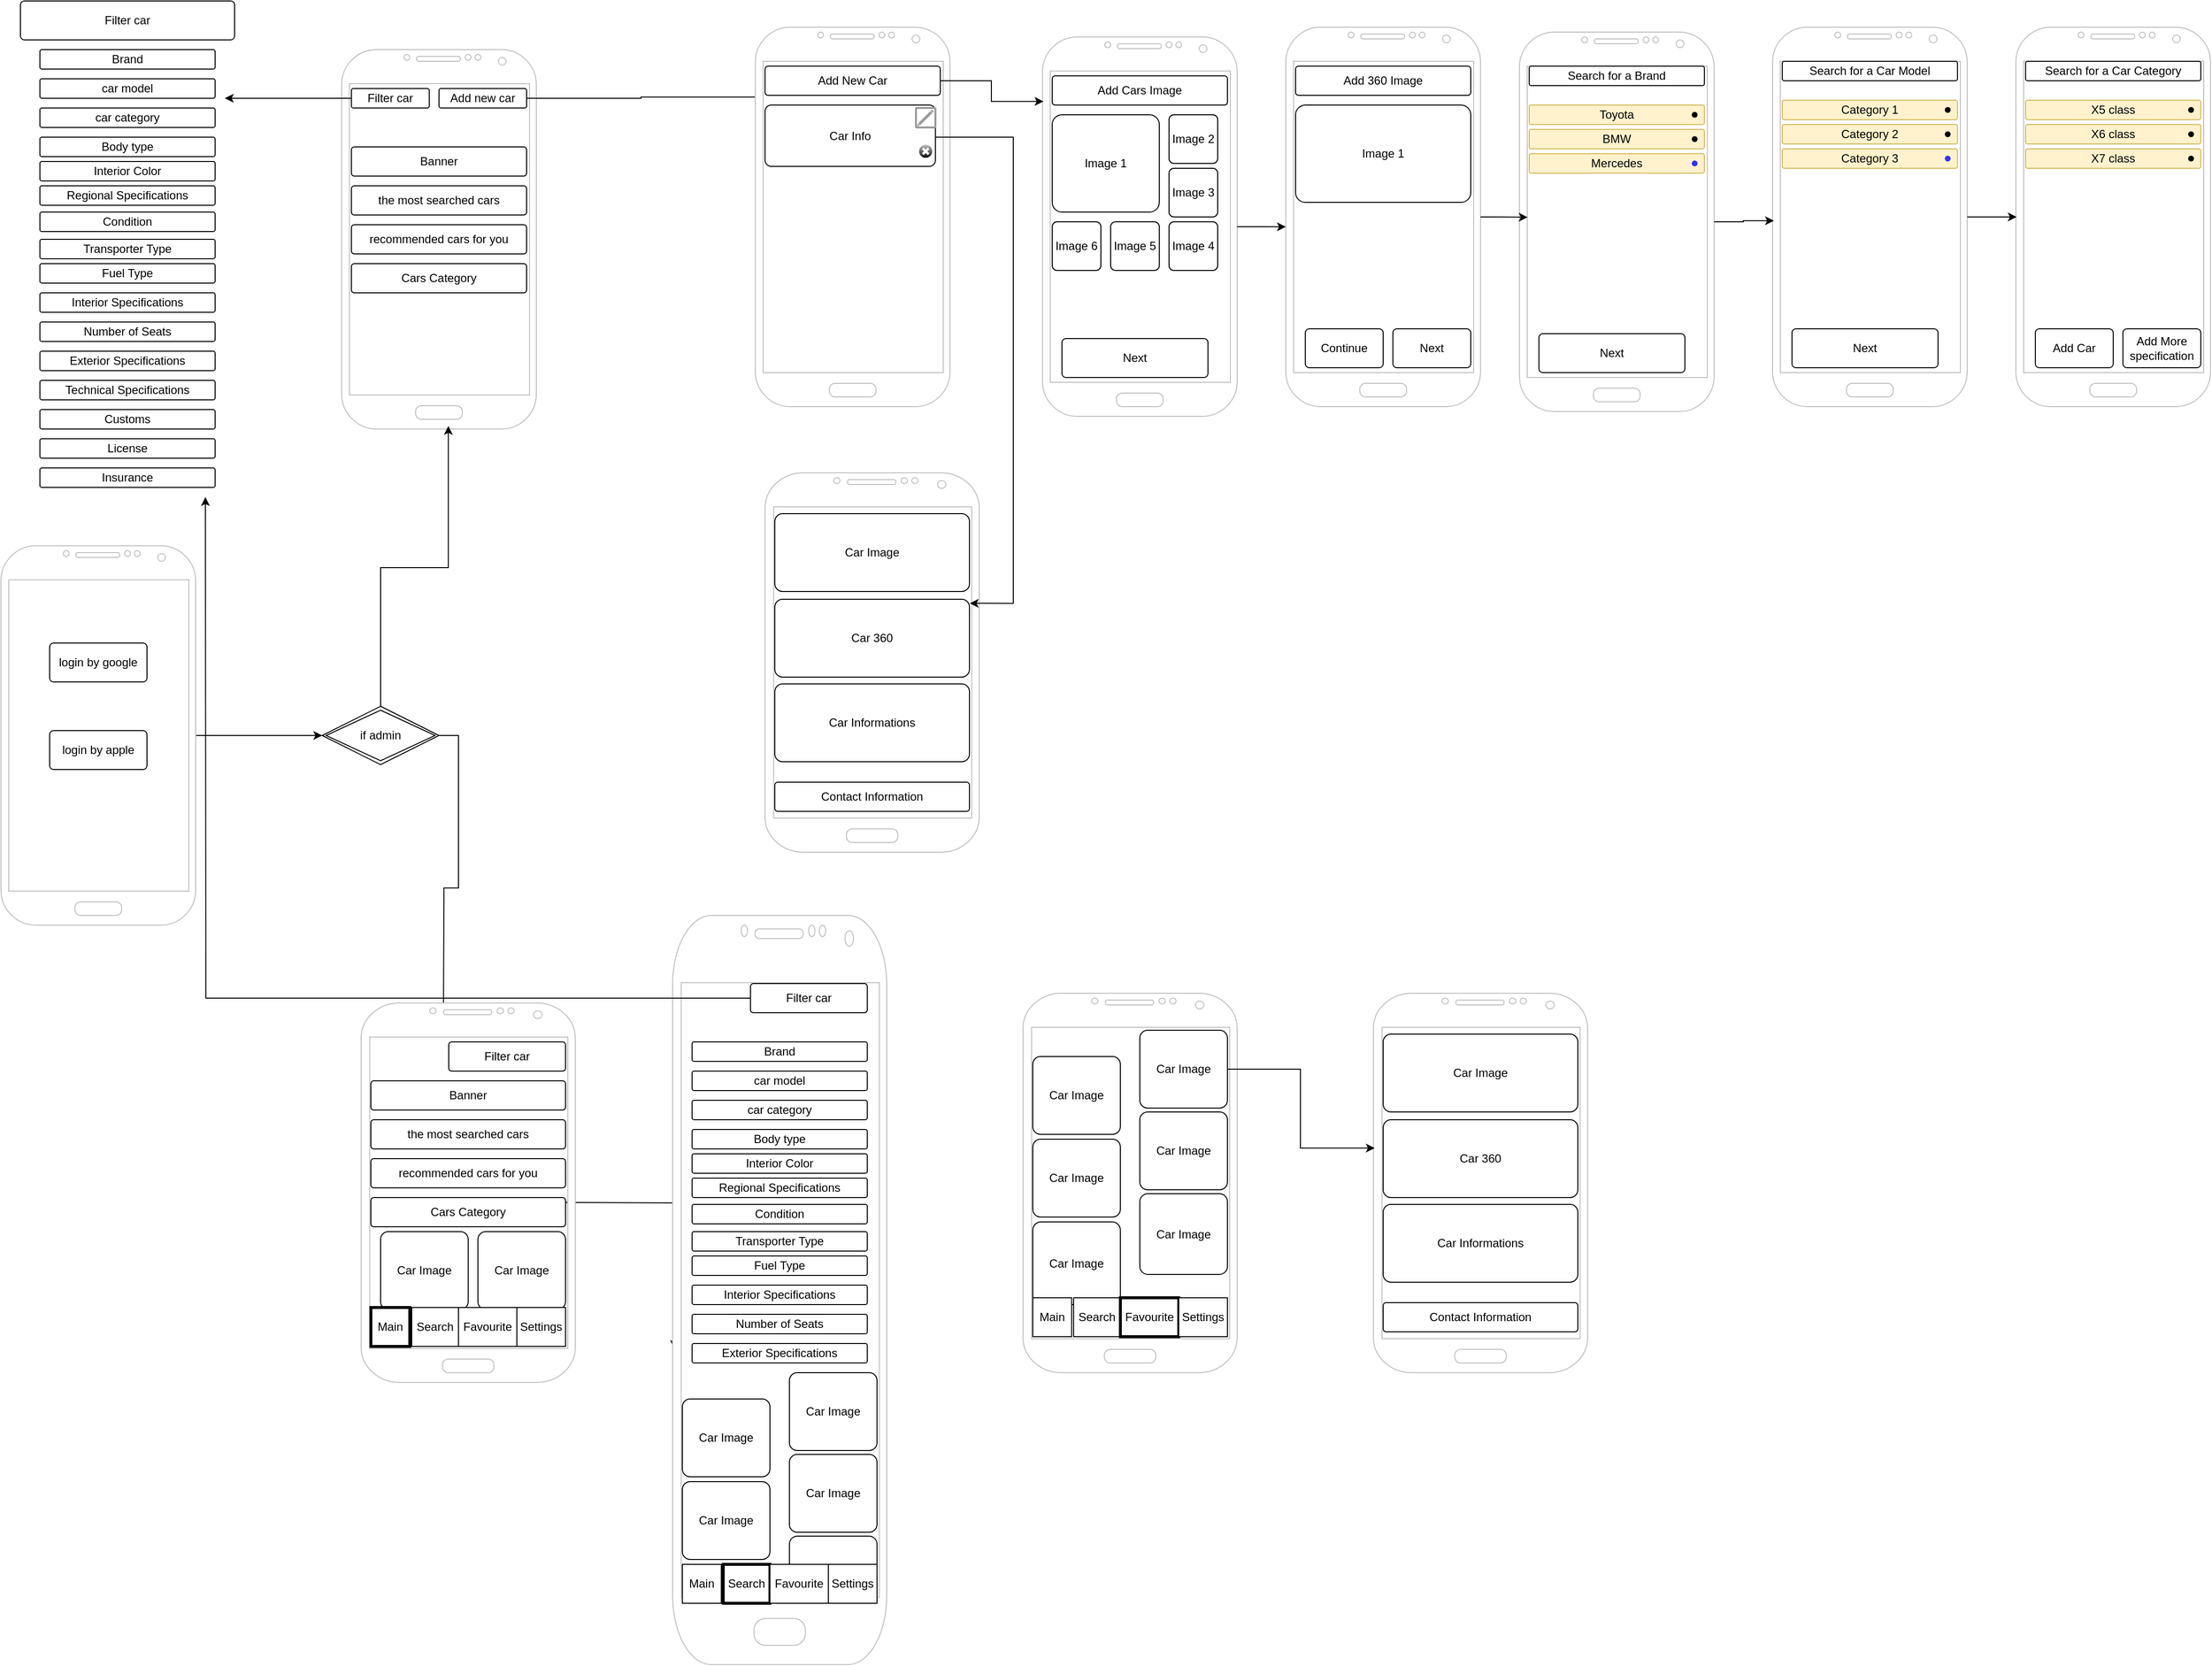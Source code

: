<mxfile version="26.0.10">
  <diagram name="Page-1" id="EPk0n2BYyluvB1Ao36vr">
    <mxGraphModel dx="1593" dy="1972" grid="1" gridSize="10" guides="1" tooltips="1" connect="1" arrows="1" fold="1" page="1" pageScale="1" pageWidth="850" pageHeight="1100" math="0" shadow="0">
      <root>
        <mxCell id="0" />
        <mxCell id="1" parent="0" />
        <mxCell id="Dy9efZ61UUuieJ9qr2ny-10" style="edgeStyle=orthogonalEdgeStyle;rounded=0;orthogonalLoop=1;jettySize=auto;html=1;" edge="1" parent="1" source="Dy9efZ61UUuieJ9qr2ny-1" target="Dy9efZ61UUuieJ9qr2ny-11">
          <mxGeometry relative="1" as="geometry">
            <mxPoint x="520" y="285.0" as="targetPoint" />
          </mxGeometry>
        </mxCell>
        <mxCell id="Dy9efZ61UUuieJ9qr2ny-1" value="" style="verticalLabelPosition=bottom;verticalAlign=top;html=1;shadow=0;dashed=0;strokeWidth=1;shape=mxgraph.android.phone2;strokeColor=#c0c0c0;" vertex="1" parent="1">
          <mxGeometry x="130" y="90" width="200" height="390" as="geometry" />
        </mxCell>
        <mxCell id="Dy9efZ61UUuieJ9qr2ny-2" value="login by google" style="rounded=1;arcSize=10;whiteSpace=wrap;html=1;align=center;" vertex="1" parent="1">
          <mxGeometry x="180" y="190" width="100" height="40" as="geometry" />
        </mxCell>
        <mxCell id="Dy9efZ61UUuieJ9qr2ny-3" value="login by apple" style="rounded=1;arcSize=10;whiteSpace=wrap;html=1;align=center;" vertex="1" parent="1">
          <mxGeometry x="180" y="280" width="100" height="40" as="geometry" />
        </mxCell>
        <mxCell id="Dy9efZ61UUuieJ9qr2ny-4" value="" style="verticalLabelPosition=bottom;verticalAlign=top;html=1;shadow=0;dashed=0;strokeWidth=1;shape=mxgraph.android.phone2;strokeColor=#c0c0c0;" vertex="1" parent="1">
          <mxGeometry x="480" y="-420" width="200" height="390" as="geometry" />
        </mxCell>
        <mxCell id="Dy9efZ61UUuieJ9qr2ny-47" style="edgeStyle=orthogonalEdgeStyle;rounded=0;orthogonalLoop=1;jettySize=auto;html=1;entryX=0.042;entryY=0.184;entryDx=0;entryDy=0;entryPerimeter=0;" edge="1" parent="1" source="Dy9efZ61UUuieJ9qr2ny-5" target="Dy9efZ61UUuieJ9qr2ny-224">
          <mxGeometry relative="1" as="geometry">
            <mxPoint x="790" y="-370.0" as="targetPoint" />
          </mxGeometry>
        </mxCell>
        <mxCell id="Dy9efZ61UUuieJ9qr2ny-5" value="Add new car" style="rounded=1;arcSize=10;whiteSpace=wrap;html=1;align=center;" vertex="1" parent="1">
          <mxGeometry x="580" y="-380" width="90" height="20" as="geometry" />
        </mxCell>
        <mxCell id="Dy9efZ61UUuieJ9qr2ny-6" value="Banner" style="rounded=1;arcSize=10;whiteSpace=wrap;html=1;align=center;" vertex="1" parent="1">
          <mxGeometry x="490" y="-320" width="180" height="30" as="geometry" />
        </mxCell>
        <mxCell id="Dy9efZ61UUuieJ9qr2ny-11" value="if admin" style="shape=rhombus;double=1;perimeter=rhombusPerimeter;whiteSpace=wrap;html=1;align=center;" vertex="1" parent="1">
          <mxGeometry x="460" y="255.0" width="120" height="60" as="geometry" />
        </mxCell>
        <mxCell id="Dy9efZ61UUuieJ9qr2ny-12" style="edgeStyle=orthogonalEdgeStyle;rounded=0;orthogonalLoop=1;jettySize=auto;html=1;entryX=0.573;entryY=-0.004;entryDx=0;entryDy=0;entryPerimeter=0;" edge="1" parent="1" source="Dy9efZ61UUuieJ9qr2ny-11">
          <mxGeometry relative="1" as="geometry">
            <mxPoint x="584.6" y="568.44" as="targetPoint" />
          </mxGeometry>
        </mxCell>
        <mxCell id="Dy9efZ61UUuieJ9qr2ny-13" style="edgeStyle=orthogonalEdgeStyle;rounded=0;orthogonalLoop=1;jettySize=auto;html=1;entryX=0.548;entryY=0.992;entryDx=0;entryDy=0;entryPerimeter=0;" edge="1" parent="1" source="Dy9efZ61UUuieJ9qr2ny-11" target="Dy9efZ61UUuieJ9qr2ny-4">
          <mxGeometry relative="1" as="geometry" />
        </mxCell>
        <mxCell id="Dy9efZ61UUuieJ9qr2ny-14" value="the most searched cars" style="rounded=1;arcSize=10;whiteSpace=wrap;html=1;align=center;" vertex="1" parent="1">
          <mxGeometry x="490" y="-280" width="180" height="30" as="geometry" />
        </mxCell>
        <mxCell id="Dy9efZ61UUuieJ9qr2ny-15" value="recommended cars for you" style="rounded=1;arcSize=10;whiteSpace=wrap;html=1;align=center;" vertex="1" parent="1">
          <mxGeometry x="490" y="-240" width="180" height="30" as="geometry" />
        </mxCell>
        <mxCell id="Dy9efZ61UUuieJ9qr2ny-46" style="edgeStyle=orthogonalEdgeStyle;rounded=0;orthogonalLoop=1;jettySize=auto;html=1;" edge="1" parent="1" source="Dy9efZ61UUuieJ9qr2ny-21">
          <mxGeometry relative="1" as="geometry">
            <mxPoint x="360" y="-370.0" as="targetPoint" />
          </mxGeometry>
        </mxCell>
        <mxCell id="Dy9efZ61UUuieJ9qr2ny-21" value="Filter car" style="rounded=1;arcSize=10;whiteSpace=wrap;html=1;align=center;" vertex="1" parent="1">
          <mxGeometry x="490" y="-380" width="80" height="20" as="geometry" />
        </mxCell>
        <mxCell id="Dy9efZ61UUuieJ9qr2ny-27" value="Filter car" style="rounded=1;arcSize=10;whiteSpace=wrap;html=1;align=center;" vertex="1" parent="1">
          <mxGeometry x="150" y="-470" width="220" height="40" as="geometry" />
        </mxCell>
        <mxCell id="Dy9efZ61UUuieJ9qr2ny-28" value="Cars Category" style="rounded=1;arcSize=10;whiteSpace=wrap;html=1;align=center;" vertex="1" parent="1">
          <mxGeometry x="490" y="-200" width="180" height="30" as="geometry" />
        </mxCell>
        <mxCell id="Dy9efZ61UUuieJ9qr2ny-30" value="Brand" style="rounded=1;arcSize=10;whiteSpace=wrap;html=1;align=center;" vertex="1" parent="1">
          <mxGeometry x="170" y="-420" width="180" height="20" as="geometry" />
        </mxCell>
        <mxCell id="Dy9efZ61UUuieJ9qr2ny-31" value="car model" style="rounded=1;arcSize=10;whiteSpace=wrap;html=1;align=center;" vertex="1" parent="1">
          <mxGeometry x="170" y="-390" width="180" height="20" as="geometry" />
        </mxCell>
        <mxCell id="Dy9efZ61UUuieJ9qr2ny-32" value="car category" style="rounded=1;arcSize=10;whiteSpace=wrap;html=1;align=center;" vertex="1" parent="1">
          <mxGeometry x="170" y="-360" width="180" height="20" as="geometry" />
        </mxCell>
        <mxCell id="Dy9efZ61UUuieJ9qr2ny-33" value="Body type" style="rounded=1;arcSize=10;whiteSpace=wrap;html=1;align=center;" vertex="1" parent="1">
          <mxGeometry x="170" y="-330" width="180" height="20" as="geometry" />
        </mxCell>
        <mxCell id="Dy9efZ61UUuieJ9qr2ny-34" value="Interior Color" style="rounded=1;arcSize=10;whiteSpace=wrap;html=1;align=center;" vertex="1" parent="1">
          <mxGeometry x="170" y="-305" width="180" height="20" as="geometry" />
        </mxCell>
        <mxCell id="Dy9efZ61UUuieJ9qr2ny-35" value="Regional Specifications" style="rounded=1;arcSize=10;whiteSpace=wrap;html=1;align=center;" vertex="1" parent="1">
          <mxGeometry x="170" y="-280" width="180" height="20" as="geometry" />
        </mxCell>
        <mxCell id="Dy9efZ61UUuieJ9qr2ny-36" value="Condition" style="rounded=1;arcSize=10;whiteSpace=wrap;html=1;align=center;" vertex="1" parent="1">
          <mxGeometry x="170" y="-253" width="180" height="20" as="geometry" />
        </mxCell>
        <mxCell id="Dy9efZ61UUuieJ9qr2ny-37" value="Transporter Type" style="rounded=1;arcSize=10;whiteSpace=wrap;html=1;align=center;" vertex="1" parent="1">
          <mxGeometry x="170" y="-225" width="180" height="20" as="geometry" />
        </mxCell>
        <mxCell id="Dy9efZ61UUuieJ9qr2ny-38" value="Fuel Type" style="rounded=1;arcSize=10;whiteSpace=wrap;html=1;align=center;" vertex="1" parent="1">
          <mxGeometry x="170" y="-200" width="180" height="20" as="geometry" />
        </mxCell>
        <mxCell id="Dy9efZ61UUuieJ9qr2ny-39" value="Interior Specifications" style="rounded=1;arcSize=10;whiteSpace=wrap;html=1;align=center;" vertex="1" parent="1">
          <mxGeometry x="170" y="-170" width="180" height="20" as="geometry" />
        </mxCell>
        <mxCell id="Dy9efZ61UUuieJ9qr2ny-40" value="Number of Seats" style="rounded=1;arcSize=10;whiteSpace=wrap;html=1;align=center;" vertex="1" parent="1">
          <mxGeometry x="170" y="-140" width="180" height="20" as="geometry" />
        </mxCell>
        <mxCell id="Dy9efZ61UUuieJ9qr2ny-41" value="Exterior Specifications" style="rounded=1;arcSize=10;whiteSpace=wrap;html=1;align=center;" vertex="1" parent="1">
          <mxGeometry x="170" y="-110" width="180" height="20" as="geometry" />
        </mxCell>
        <mxCell id="Dy9efZ61UUuieJ9qr2ny-42" value="Technical Specifications" style="rounded=1;arcSize=10;whiteSpace=wrap;html=1;align=center;" vertex="1" parent="1">
          <mxGeometry x="170" y="-80" width="180" height="20" as="geometry" />
        </mxCell>
        <mxCell id="Dy9efZ61UUuieJ9qr2ny-43" value="Customs" style="rounded=1;arcSize=10;whiteSpace=wrap;html=1;align=center;" vertex="1" parent="1">
          <mxGeometry x="170" y="-50" width="180" height="20" as="geometry" />
        </mxCell>
        <mxCell id="Dy9efZ61UUuieJ9qr2ny-44" value="License" style="rounded=1;arcSize=10;whiteSpace=wrap;html=1;align=center;" vertex="1" parent="1">
          <mxGeometry x="170" y="-20" width="180" height="20" as="geometry" />
        </mxCell>
        <mxCell id="Dy9efZ61UUuieJ9qr2ny-45" value="Insurance" style="rounded=1;arcSize=10;whiteSpace=wrap;html=1;align=center;" vertex="1" parent="1">
          <mxGeometry x="170" y="10" width="180" height="20" as="geometry" />
        </mxCell>
        <mxCell id="Dy9efZ61UUuieJ9qr2ny-48" value="" style="verticalLabelPosition=bottom;verticalAlign=top;html=1;shadow=0;dashed=0;strokeWidth=1;shape=mxgraph.android.phone2;strokeColor=#c0c0c0;" vertex="1" parent="1">
          <mxGeometry x="1200" y="-433" width="200" height="390" as="geometry" />
        </mxCell>
        <mxCell id="Dy9efZ61UUuieJ9qr2ny-50" value="Add Cars Image" style="rounded=1;arcSize=10;whiteSpace=wrap;html=1;align=center;" vertex="1" parent="1">
          <mxGeometry x="1210" y="-393" width="180" height="30" as="geometry" />
        </mxCell>
        <mxCell id="Dy9efZ61UUuieJ9qr2ny-51" value="Image 1" style="rounded=1;arcSize=10;whiteSpace=wrap;html=1;align=center;" vertex="1" parent="1">
          <mxGeometry x="1210" y="-353" width="110" height="100" as="geometry" />
        </mxCell>
        <mxCell id="Dy9efZ61UUuieJ9qr2ny-55" value="Image 2" style="rounded=1;arcSize=10;whiteSpace=wrap;html=1;align=center;" vertex="1" parent="1">
          <mxGeometry x="1330" y="-353" width="50" height="50" as="geometry" />
        </mxCell>
        <mxCell id="Dy9efZ61UUuieJ9qr2ny-56" value="Image 3" style="rounded=1;arcSize=10;whiteSpace=wrap;html=1;align=center;" vertex="1" parent="1">
          <mxGeometry x="1330" y="-298" width="50" height="50" as="geometry" />
        </mxCell>
        <mxCell id="Dy9efZ61UUuieJ9qr2ny-57" value="Image 4" style="rounded=1;arcSize=10;whiteSpace=wrap;html=1;align=center;" vertex="1" parent="1">
          <mxGeometry x="1330" y="-243" width="50" height="50" as="geometry" />
        </mxCell>
        <mxCell id="Dy9efZ61UUuieJ9qr2ny-58" value="Image 5" style="rounded=1;arcSize=10;whiteSpace=wrap;html=1;align=center;" vertex="1" parent="1">
          <mxGeometry x="1270" y="-243" width="50" height="50" as="geometry" />
        </mxCell>
        <mxCell id="Dy9efZ61UUuieJ9qr2ny-59" value="Image 6" style="rounded=1;arcSize=10;whiteSpace=wrap;html=1;align=center;" vertex="1" parent="1">
          <mxGeometry x="1210" y="-243" width="50" height="50" as="geometry" />
        </mxCell>
        <mxCell id="Dy9efZ61UUuieJ9qr2ny-61" value="Next" style="rounded=1;arcSize=10;whiteSpace=wrap;html=1;align=center;" vertex="1" parent="1">
          <mxGeometry x="1220" y="-123" width="150" height="40" as="geometry" />
        </mxCell>
        <mxCell id="Dy9efZ61UUuieJ9qr2ny-62" value="" style="verticalLabelPosition=bottom;verticalAlign=top;html=1;shadow=0;dashed=0;strokeWidth=1;shape=mxgraph.android.phone2;strokeColor=#c0c0c0;" vertex="1" parent="1">
          <mxGeometry x="1690" y="-438" width="200" height="390" as="geometry" />
        </mxCell>
        <mxCell id="Dy9efZ61UUuieJ9qr2ny-72" value="Next" style="rounded=1;arcSize=10;whiteSpace=wrap;html=1;align=center;" vertex="1" parent="1">
          <mxGeometry x="1710" y="-128" width="150" height="40" as="geometry" />
        </mxCell>
        <mxCell id="Dy9efZ61UUuieJ9qr2ny-74" value="Search for a Brand" style="rounded=1;arcSize=10;whiteSpace=wrap;html=1;align=center;" vertex="1" parent="1">
          <mxGeometry x="1700" y="-403" width="180" height="20" as="geometry" />
        </mxCell>
        <mxCell id="Dy9efZ61UUuieJ9qr2ny-75" value="Toyota" style="rounded=1;arcSize=10;whiteSpace=wrap;html=1;align=center;fillColor=#fff2cc;strokeColor=#d6b656;" vertex="1" parent="1">
          <mxGeometry x="1700" y="-363" width="180" height="20" as="geometry" />
        </mxCell>
        <mxCell id="Dy9efZ61UUuieJ9qr2ny-76" value="BMW" style="rounded=1;arcSize=10;whiteSpace=wrap;html=1;align=center;fillColor=#fff2cc;strokeColor=#d6b656;" vertex="1" parent="1">
          <mxGeometry x="1700" y="-338" width="180" height="20" as="geometry" />
        </mxCell>
        <mxCell id="Dy9efZ61UUuieJ9qr2ny-77" value="Mercedes" style="rounded=1;arcSize=10;whiteSpace=wrap;html=1;align=center;fillColor=#fff2cc;strokeColor=#d6b656;" vertex="1" parent="1">
          <mxGeometry x="1700" y="-313" width="180" height="20" as="geometry" />
        </mxCell>
        <mxCell id="Dy9efZ61UUuieJ9qr2ny-79" value="" style="shape=waypoint;sketch=0;fillStyle=solid;size=6;pointerEvents=1;points=[];fillColor=none;resizable=0;rotatable=0;perimeter=centerPerimeter;snapToPoint=1;" vertex="1" parent="1">
          <mxGeometry x="1860" y="-363" width="20" height="20" as="geometry" />
        </mxCell>
        <mxCell id="Dy9efZ61UUuieJ9qr2ny-80" value="" style="shape=waypoint;sketch=0;fillStyle=solid;size=6;pointerEvents=1;points=[];fillColor=none;resizable=0;rotatable=0;perimeter=centerPerimeter;snapToPoint=1;" vertex="1" parent="1">
          <mxGeometry x="1860" y="-338" width="20" height="20" as="geometry" />
        </mxCell>
        <mxCell id="Dy9efZ61UUuieJ9qr2ny-81" value="" style="shape=waypoint;sketch=0;fillStyle=solid;size=6;pointerEvents=1;points=[];fillColor=none;resizable=0;rotatable=0;perimeter=centerPerimeter;snapToPoint=1;strokeColor=#3333FF;" vertex="1" parent="1">
          <mxGeometry x="1860" y="-313" width="20" height="20" as="geometry" />
        </mxCell>
        <mxCell id="Dy9efZ61UUuieJ9qr2ny-82" value="" style="verticalLabelPosition=bottom;verticalAlign=top;html=1;shadow=0;dashed=0;strokeWidth=1;shape=mxgraph.android.phone2;strokeColor=#c0c0c0;" vertex="1" parent="1">
          <mxGeometry x="1950" y="-443" width="200" height="390" as="geometry" />
        </mxCell>
        <mxCell id="Dy9efZ61UUuieJ9qr2ny-83" value="Next" style="rounded=1;arcSize=10;whiteSpace=wrap;html=1;align=center;" vertex="1" parent="1">
          <mxGeometry x="1970" y="-133" width="150" height="40" as="geometry" />
        </mxCell>
        <mxCell id="Dy9efZ61UUuieJ9qr2ny-84" value="Search for a Car Model" style="rounded=1;arcSize=10;whiteSpace=wrap;html=1;align=center;" vertex="1" parent="1">
          <mxGeometry x="1960" y="-408" width="180" height="20" as="geometry" />
        </mxCell>
        <mxCell id="Dy9efZ61UUuieJ9qr2ny-85" value="Category 1" style="rounded=1;arcSize=10;whiteSpace=wrap;html=1;align=center;fillColor=#fff2cc;strokeColor=#d6b656;" vertex="1" parent="1">
          <mxGeometry x="1960" y="-368" width="180" height="20" as="geometry" />
        </mxCell>
        <mxCell id="Dy9efZ61UUuieJ9qr2ny-86" value="Category 2" style="rounded=1;arcSize=10;whiteSpace=wrap;html=1;align=center;fillColor=#fff2cc;strokeColor=#d6b656;" vertex="1" parent="1">
          <mxGeometry x="1960" y="-343" width="180" height="20" as="geometry" />
        </mxCell>
        <mxCell id="Dy9efZ61UUuieJ9qr2ny-87" value="Category 3" style="rounded=1;arcSize=10;whiteSpace=wrap;html=1;align=center;fillColor=#fff2cc;strokeColor=#d6b656;" vertex="1" parent="1">
          <mxGeometry x="1960" y="-318" width="180" height="20" as="geometry" />
        </mxCell>
        <mxCell id="Dy9efZ61UUuieJ9qr2ny-88" value="" style="shape=waypoint;sketch=0;fillStyle=solid;size=6;pointerEvents=1;points=[];fillColor=none;resizable=0;rotatable=0;perimeter=centerPerimeter;snapToPoint=1;" vertex="1" parent="1">
          <mxGeometry x="2120" y="-368" width="20" height="20" as="geometry" />
        </mxCell>
        <mxCell id="Dy9efZ61UUuieJ9qr2ny-89" value="" style="shape=waypoint;sketch=0;fillStyle=solid;size=6;pointerEvents=1;points=[];fillColor=none;resizable=0;rotatable=0;perimeter=centerPerimeter;snapToPoint=1;" vertex="1" parent="1">
          <mxGeometry x="2120" y="-343" width="20" height="20" as="geometry" />
        </mxCell>
        <mxCell id="Dy9efZ61UUuieJ9qr2ny-90" value="" style="shape=waypoint;sketch=0;fillStyle=solid;size=6;pointerEvents=1;points=[];fillColor=#dae8fc;resizable=0;rotatable=0;perimeter=centerPerimeter;snapToPoint=1;strokeColor=#3333FF;" vertex="1" parent="1">
          <mxGeometry x="2120" y="-318" width="20" height="20" as="geometry" />
        </mxCell>
        <mxCell id="Dy9efZ61UUuieJ9qr2ny-91" style="edgeStyle=orthogonalEdgeStyle;rounded=0;orthogonalLoop=1;jettySize=auto;html=1;entryX=0.007;entryY=0.51;entryDx=0;entryDy=0;entryPerimeter=0;" edge="1" parent="1" source="Dy9efZ61UUuieJ9qr2ny-62" target="Dy9efZ61UUuieJ9qr2ny-82">
          <mxGeometry relative="1" as="geometry" />
        </mxCell>
        <mxCell id="Dy9efZ61UUuieJ9qr2ny-101" value="" style="verticalLabelPosition=bottom;verticalAlign=top;html=1;shadow=0;dashed=0;strokeWidth=1;shape=mxgraph.android.phone2;strokeColor=#c0c0c0;" vertex="1" parent="1">
          <mxGeometry x="2200" y="-443" width="200" height="390" as="geometry" />
        </mxCell>
        <mxCell id="Dy9efZ61UUuieJ9qr2ny-102" value="Add Car" style="rounded=1;arcSize=10;whiteSpace=wrap;html=1;align=center;" vertex="1" parent="1">
          <mxGeometry x="2220" y="-133" width="80" height="40" as="geometry" />
        </mxCell>
        <mxCell id="Dy9efZ61UUuieJ9qr2ny-103" value="Search for a Car Category" style="rounded=1;arcSize=10;whiteSpace=wrap;html=1;align=center;" vertex="1" parent="1">
          <mxGeometry x="2210" y="-408" width="180" height="20" as="geometry" />
        </mxCell>
        <mxCell id="Dy9efZ61UUuieJ9qr2ny-104" value="X5 class" style="rounded=1;arcSize=10;whiteSpace=wrap;html=1;align=center;fillColor=#fff2cc;strokeColor=#d6b656;" vertex="1" parent="1">
          <mxGeometry x="2210" y="-368" width="180" height="20" as="geometry" />
        </mxCell>
        <mxCell id="Dy9efZ61UUuieJ9qr2ny-105" value="X6 class" style="rounded=1;arcSize=10;whiteSpace=wrap;html=1;align=center;fillColor=#fff2cc;strokeColor=#d6b656;" vertex="1" parent="1">
          <mxGeometry x="2210" y="-343" width="180" height="20" as="geometry" />
        </mxCell>
        <mxCell id="Dy9efZ61UUuieJ9qr2ny-106" value="X7 class" style="rounded=1;arcSize=10;whiteSpace=wrap;html=1;align=center;fillColor=#fff2cc;strokeColor=#d6b656;" vertex="1" parent="1">
          <mxGeometry x="2210" y="-318" width="180" height="20" as="geometry" />
        </mxCell>
        <mxCell id="Dy9efZ61UUuieJ9qr2ny-107" value="" style="shape=waypoint;sketch=0;fillStyle=solid;size=6;pointerEvents=1;points=[];fillColor=none;resizable=0;rotatable=0;perimeter=centerPerimeter;snapToPoint=1;" vertex="1" parent="1">
          <mxGeometry x="2370" y="-368" width="20" height="20" as="geometry" />
        </mxCell>
        <mxCell id="Dy9efZ61UUuieJ9qr2ny-108" value="" style="shape=waypoint;sketch=0;fillStyle=solid;size=6;pointerEvents=1;points=[];fillColor=none;resizable=0;rotatable=0;perimeter=centerPerimeter;snapToPoint=1;" vertex="1" parent="1">
          <mxGeometry x="2370" y="-343" width="20" height="20" as="geometry" />
        </mxCell>
        <mxCell id="Dy9efZ61UUuieJ9qr2ny-109" value="" style="shape=waypoint;sketch=0;fillStyle=solid;size=6;pointerEvents=1;points=[];fillColor=none;resizable=0;rotatable=0;perimeter=centerPerimeter;snapToPoint=1;" vertex="1" parent="1">
          <mxGeometry x="2370" y="-318" width="20" height="20" as="geometry" />
        </mxCell>
        <mxCell id="Dy9efZ61UUuieJ9qr2ny-110" style="edgeStyle=orthogonalEdgeStyle;rounded=0;orthogonalLoop=1;jettySize=auto;html=1;entryX=0.004;entryY=0.5;entryDx=0;entryDy=0;entryPerimeter=0;" edge="1" parent="1" source="Dy9efZ61UUuieJ9qr2ny-82" target="Dy9efZ61UUuieJ9qr2ny-101">
          <mxGeometry relative="1" as="geometry" />
        </mxCell>
        <mxCell id="Dy9efZ61UUuieJ9qr2ny-111" value="Add More specification" style="rounded=1;arcSize=10;whiteSpace=wrap;html=1;align=center;" vertex="1" parent="1">
          <mxGeometry x="2310" y="-133" width="80" height="40" as="geometry" />
        </mxCell>
        <mxCell id="Dy9efZ61UUuieJ9qr2ny-113" value="" style="verticalLabelPosition=bottom;verticalAlign=top;html=1;shadow=0;dashed=0;strokeWidth=1;shape=mxgraph.android.phone2;strokeColor=#c0c0c0;" vertex="1" parent="1">
          <mxGeometry x="1450" y="-443" width="200" height="390" as="geometry" />
        </mxCell>
        <mxCell id="Dy9efZ61UUuieJ9qr2ny-114" value="Add 360 Image" style="rounded=1;arcSize=10;whiteSpace=wrap;html=1;align=center;" vertex="1" parent="1">
          <mxGeometry x="1460" y="-403" width="180" height="30" as="geometry" />
        </mxCell>
        <mxCell id="Dy9efZ61UUuieJ9qr2ny-115" value="Image 1" style="rounded=1;arcSize=10;whiteSpace=wrap;html=1;align=center;" vertex="1" parent="1">
          <mxGeometry x="1460" y="-363" width="180" height="100" as="geometry" />
        </mxCell>
        <mxCell id="Dy9efZ61UUuieJ9qr2ny-121" value="Continue" style="rounded=1;arcSize=10;whiteSpace=wrap;html=1;align=center;" vertex="1" parent="1">
          <mxGeometry x="1470" y="-133" width="80" height="40" as="geometry" />
        </mxCell>
        <mxCell id="Dy9efZ61UUuieJ9qr2ny-122" style="edgeStyle=orthogonalEdgeStyle;rounded=0;orthogonalLoop=1;jettySize=auto;html=1;entryX=0;entryY=0.526;entryDx=0;entryDy=0;entryPerimeter=0;" edge="1" parent="1" source="Dy9efZ61UUuieJ9qr2ny-48" target="Dy9efZ61UUuieJ9qr2ny-113">
          <mxGeometry relative="1" as="geometry" />
        </mxCell>
        <mxCell id="Dy9efZ61UUuieJ9qr2ny-123" style="edgeStyle=orthogonalEdgeStyle;rounded=0;orthogonalLoop=1;jettySize=auto;html=1;entryX=0.042;entryY=0.488;entryDx=0;entryDy=0;entryPerimeter=0;" edge="1" parent="1" source="Dy9efZ61UUuieJ9qr2ny-113" target="Dy9efZ61UUuieJ9qr2ny-62">
          <mxGeometry relative="1" as="geometry" />
        </mxCell>
        <mxCell id="Dy9efZ61UUuieJ9qr2ny-124" value="Next" style="rounded=1;arcSize=10;whiteSpace=wrap;html=1;align=center;" vertex="1" parent="1">
          <mxGeometry x="1560" y="-133" width="80" height="40" as="geometry" />
        </mxCell>
        <mxCell id="Dy9efZ61UUuieJ9qr2ny-139" value="Brand" style="rounded=1;arcSize=10;whiteSpace=wrap;html=1;align=center;" vertex="1" parent="1">
          <mxGeometry x="840" y="600" width="180" height="20" as="geometry" />
        </mxCell>
        <mxCell id="Dy9efZ61UUuieJ9qr2ny-140" value="car model" style="rounded=1;arcSize=10;whiteSpace=wrap;html=1;align=center;" vertex="1" parent="1">
          <mxGeometry x="840" y="630" width="180" height="20" as="geometry" />
        </mxCell>
        <mxCell id="Dy9efZ61UUuieJ9qr2ny-141" value="car category" style="rounded=1;arcSize=10;whiteSpace=wrap;html=1;align=center;" vertex="1" parent="1">
          <mxGeometry x="840" y="660" width="180" height="20" as="geometry" />
        </mxCell>
        <mxCell id="Dy9efZ61UUuieJ9qr2ny-142" value="Body type" style="rounded=1;arcSize=10;whiteSpace=wrap;html=1;align=center;" vertex="1" parent="1">
          <mxGeometry x="840" y="690" width="180" height="20" as="geometry" />
        </mxCell>
        <mxCell id="Dy9efZ61UUuieJ9qr2ny-143" value="Interior Color" style="rounded=1;arcSize=10;whiteSpace=wrap;html=1;align=center;" vertex="1" parent="1">
          <mxGeometry x="840" y="715" width="180" height="20" as="geometry" />
        </mxCell>
        <mxCell id="Dy9efZ61UUuieJ9qr2ny-144" value="Regional Specifications" style="rounded=1;arcSize=10;whiteSpace=wrap;html=1;align=center;" vertex="1" parent="1">
          <mxGeometry x="840" y="740" width="180" height="20" as="geometry" />
        </mxCell>
        <mxCell id="Dy9efZ61UUuieJ9qr2ny-145" value="Condition" style="rounded=1;arcSize=10;whiteSpace=wrap;html=1;align=center;" vertex="1" parent="1">
          <mxGeometry x="840" y="767" width="180" height="20" as="geometry" />
        </mxCell>
        <mxCell id="Dy9efZ61UUuieJ9qr2ny-146" value="Transporter Type" style="rounded=1;arcSize=10;whiteSpace=wrap;html=1;align=center;" vertex="1" parent="1">
          <mxGeometry x="840" y="795" width="180" height="20" as="geometry" />
        </mxCell>
        <mxCell id="Dy9efZ61UUuieJ9qr2ny-147" value="Fuel Type" style="rounded=1;arcSize=10;whiteSpace=wrap;html=1;align=center;" vertex="1" parent="1">
          <mxGeometry x="840" y="820" width="180" height="20" as="geometry" />
        </mxCell>
        <mxCell id="Dy9efZ61UUuieJ9qr2ny-148" value="Interior Specifications" style="rounded=1;arcSize=10;whiteSpace=wrap;html=1;align=center;" vertex="1" parent="1">
          <mxGeometry x="840" y="850" width="180" height="20" as="geometry" />
        </mxCell>
        <mxCell id="Dy9efZ61UUuieJ9qr2ny-149" value="Number of Seats" style="rounded=1;arcSize=10;whiteSpace=wrap;html=1;align=center;" vertex="1" parent="1">
          <mxGeometry x="840" y="880" width="180" height="20" as="geometry" />
        </mxCell>
        <mxCell id="Dy9efZ61UUuieJ9qr2ny-150" value="Exterior Specifications" style="rounded=1;arcSize=10;whiteSpace=wrap;html=1;align=center;" vertex="1" parent="1">
          <mxGeometry x="840" y="910" width="180" height="20" as="geometry" />
        </mxCell>
        <mxCell id="Dy9efZ61UUuieJ9qr2ny-156" value="Main" style="whiteSpace=wrap;html=1;align=center;strokeWidth=1;" vertex="1" parent="1">
          <mxGeometry x="830" y="1137" width="40" height="40" as="geometry" />
        </mxCell>
        <mxCell id="Dy9efZ61UUuieJ9qr2ny-157" value="Search" style="whiteSpace=wrap;html=1;align=center;strokeWidth=3;" vertex="1" parent="1">
          <mxGeometry x="872" y="1137" width="48" height="40" as="geometry" />
        </mxCell>
        <mxCell id="Dy9efZ61UUuieJ9qr2ny-158" value="Favourite" style="whiteSpace=wrap;html=1;align=center;" vertex="1" parent="1">
          <mxGeometry x="920" y="1137" width="60" height="40" as="geometry" />
        </mxCell>
        <mxCell id="Dy9efZ61UUuieJ9qr2ny-159" value="Settings" style="whiteSpace=wrap;html=1;align=center;" vertex="1" parent="1">
          <mxGeometry x="980" y="1137" width="50" height="40" as="geometry" />
        </mxCell>
        <mxCell id="Dy9efZ61UUuieJ9qr2ny-160" style="edgeStyle=orthogonalEdgeStyle;rounded=0;orthogonalLoop=1;jettySize=auto;html=1;entryX=0.009;entryY=0.523;entryDx=0;entryDy=0;entryPerimeter=0;" edge="1" parent="1">
          <mxGeometry relative="1" as="geometry">
            <mxPoint x="710" y="765" as="sourcePoint" />
            <mxPoint x="821.98" y="915.64" as="targetPoint" />
          </mxGeometry>
        </mxCell>
        <mxCell id="Dy9efZ61UUuieJ9qr2ny-161" value="" style="verticalLabelPosition=bottom;verticalAlign=top;html=1;shadow=0;dashed=0;strokeWidth=1;shape=mxgraph.android.phone2;strokeColor=#c0c0c0;" vertex="1" parent="1">
          <mxGeometry x="1180" y="550" width="220" height="390" as="geometry" />
        </mxCell>
        <mxCell id="Dy9efZ61UUuieJ9qr2ny-162" value="Car Image" style="rounded=1;arcSize=10;whiteSpace=wrap;html=1;align=center;" vertex="1" parent="1">
          <mxGeometry x="1300" y="588" width="90" height="80" as="geometry" />
        </mxCell>
        <mxCell id="Dy9efZ61UUuieJ9qr2ny-163" value="Car Image" style="rounded=1;arcSize=10;whiteSpace=wrap;html=1;align=center;" vertex="1" parent="1">
          <mxGeometry x="1190" y="615" width="90" height="80" as="geometry" />
        </mxCell>
        <mxCell id="Dy9efZ61UUuieJ9qr2ny-164" value="Car Image" style="rounded=1;arcSize=10;whiteSpace=wrap;html=1;align=center;" vertex="1" parent="1">
          <mxGeometry x="1300" y="672" width="90" height="80" as="geometry" />
        </mxCell>
        <mxCell id="Dy9efZ61UUuieJ9qr2ny-165" value="Car Image" style="rounded=1;arcSize=10;whiteSpace=wrap;html=1;align=center;" vertex="1" parent="1">
          <mxGeometry x="1190" y="700" width="90" height="80" as="geometry" />
        </mxCell>
        <mxCell id="Dy9efZ61UUuieJ9qr2ny-166" value="Car Image" style="rounded=1;arcSize=10;whiteSpace=wrap;html=1;align=center;" vertex="1" parent="1">
          <mxGeometry x="1300" y="756" width="90" height="83" as="geometry" />
        </mxCell>
        <mxCell id="Dy9efZ61UUuieJ9qr2ny-167" value="Main" style="whiteSpace=wrap;html=1;align=center;strokeWidth=1;" vertex="1" parent="1">
          <mxGeometry x="1190" y="863" width="40" height="40" as="geometry" />
        </mxCell>
        <mxCell id="Dy9efZ61UUuieJ9qr2ny-168" value="Search" style="whiteSpace=wrap;html=1;align=center;" vertex="1" parent="1">
          <mxGeometry x="1232" y="863" width="48" height="40" as="geometry" />
        </mxCell>
        <mxCell id="Dy9efZ61UUuieJ9qr2ny-169" value="Favourite" style="whiteSpace=wrap;html=1;align=center;strokeWidth=3;" vertex="1" parent="1">
          <mxGeometry x="1280" y="863" width="60" height="40" as="geometry" />
        </mxCell>
        <mxCell id="Dy9efZ61UUuieJ9qr2ny-170" value="Settings" style="whiteSpace=wrap;html=1;align=center;" vertex="1" parent="1">
          <mxGeometry x="1340" y="863" width="50" height="40" as="geometry" />
        </mxCell>
        <mxCell id="Dy9efZ61UUuieJ9qr2ny-171" value="Car Image" style="rounded=1;arcSize=10;whiteSpace=wrap;html=1;align=center;" vertex="1" parent="1">
          <mxGeometry x="1190" y="785" width="90" height="85" as="geometry" />
        </mxCell>
        <mxCell id="Dy9efZ61UUuieJ9qr2ny-172" value="Main" style="whiteSpace=wrap;html=1;align=center;strokeWidth=1;" vertex="1" parent="1">
          <mxGeometry x="1190" y="863" width="40" height="40" as="geometry" />
        </mxCell>
        <mxCell id="Dy9efZ61UUuieJ9qr2ny-173" value="Search" style="whiteSpace=wrap;html=1;align=center;" vertex="1" parent="1">
          <mxGeometry x="1232" y="863" width="48" height="40" as="geometry" />
        </mxCell>
        <mxCell id="Dy9efZ61UUuieJ9qr2ny-174" value="Favourite" style="whiteSpace=wrap;html=1;align=center;strokeWidth=3;" vertex="1" parent="1">
          <mxGeometry x="1280" y="863" width="60" height="40" as="geometry" />
        </mxCell>
        <mxCell id="Dy9efZ61UUuieJ9qr2ny-175" value="Settings" style="whiteSpace=wrap;html=1;align=center;" vertex="1" parent="1">
          <mxGeometry x="1340" y="863" width="50" height="40" as="geometry" />
        </mxCell>
        <mxCell id="Dy9efZ61UUuieJ9qr2ny-176" value="Car Image" style="rounded=1;arcSize=10;whiteSpace=wrap;html=1;align=center;" vertex="1" parent="1">
          <mxGeometry x="620" y="795" width="90" height="80" as="geometry" />
        </mxCell>
        <mxCell id="Dy9efZ61UUuieJ9qr2ny-177" value="Car Image" style="rounded=1;arcSize=10;whiteSpace=wrap;html=1;align=center;" vertex="1" parent="1">
          <mxGeometry x="520" y="795" width="90" height="80" as="geometry" />
        </mxCell>
        <mxCell id="Dy9efZ61UUuieJ9qr2ny-182" value="" style="verticalLabelPosition=bottom;verticalAlign=top;html=1;shadow=0;dashed=0;strokeWidth=1;shape=mxgraph.android.phone2;strokeColor=#c0c0c0;" vertex="1" parent="1">
          <mxGeometry x="500" y="560" width="220" height="390" as="geometry" />
        </mxCell>
        <mxCell id="Dy9efZ61UUuieJ9qr2ny-183" value="Filter car" style="rounded=1;arcSize=10;whiteSpace=wrap;html=1;align=center;" vertex="1" parent="1">
          <mxGeometry x="590" y="600" width="120" height="30" as="geometry" />
        </mxCell>
        <mxCell id="Dy9efZ61UUuieJ9qr2ny-184" value="Banner" style="rounded=1;arcSize=10;whiteSpace=wrap;html=1;align=center;" vertex="1" parent="1">
          <mxGeometry x="510" y="640" width="200" height="30" as="geometry" />
        </mxCell>
        <mxCell id="Dy9efZ61UUuieJ9qr2ny-185" value="the most searched cars" style="rounded=1;arcSize=10;whiteSpace=wrap;html=1;align=center;" vertex="1" parent="1">
          <mxGeometry x="510" y="680" width="200" height="30" as="geometry" />
        </mxCell>
        <mxCell id="Dy9efZ61UUuieJ9qr2ny-186" value="recommended cars for you" style="rounded=1;arcSize=10;whiteSpace=wrap;html=1;align=center;" vertex="1" parent="1">
          <mxGeometry x="510" y="720" width="200" height="30" as="geometry" />
        </mxCell>
        <mxCell id="Dy9efZ61UUuieJ9qr2ny-187" value="Cars Category" style="rounded=1;arcSize=10;whiteSpace=wrap;html=1;align=center;" vertex="1" parent="1">
          <mxGeometry x="510" y="760" width="200" height="30" as="geometry" />
        </mxCell>
        <mxCell id="Dy9efZ61UUuieJ9qr2ny-188" value="Main" style="whiteSpace=wrap;html=1;align=center;strokeWidth=3;" vertex="1" parent="1">
          <mxGeometry x="510" y="873" width="40" height="40" as="geometry" />
        </mxCell>
        <mxCell id="Dy9efZ61UUuieJ9qr2ny-189" value="Search" style="whiteSpace=wrap;html=1;align=center;" vertex="1" parent="1">
          <mxGeometry x="552" y="873" width="48" height="40" as="geometry" />
        </mxCell>
        <mxCell id="Dy9efZ61UUuieJ9qr2ny-190" value="Favourite" style="whiteSpace=wrap;html=1;align=center;" vertex="1" parent="1">
          <mxGeometry x="600" y="873" width="60" height="40" as="geometry" />
        </mxCell>
        <mxCell id="Dy9efZ61UUuieJ9qr2ny-191" value="Settings" style="whiteSpace=wrap;html=1;align=center;" vertex="1" parent="1">
          <mxGeometry x="660" y="873" width="50" height="40" as="geometry" />
        </mxCell>
        <mxCell id="Dy9efZ61UUuieJ9qr2ny-192" value="Car Image" style="rounded=1;arcSize=10;whiteSpace=wrap;html=1;align=center;" vertex="1" parent="1">
          <mxGeometry x="940" y="940" width="90" height="80" as="geometry" />
        </mxCell>
        <mxCell id="Dy9efZ61UUuieJ9qr2ny-193" value="Car Image" style="rounded=1;arcSize=10;whiteSpace=wrap;html=1;align=center;" vertex="1" parent="1">
          <mxGeometry x="830" y="967" width="90" height="80" as="geometry" />
        </mxCell>
        <mxCell id="Dy9efZ61UUuieJ9qr2ny-194" value="Car Image" style="rounded=1;arcSize=10;whiteSpace=wrap;html=1;align=center;" vertex="1" parent="1">
          <mxGeometry x="940" y="1024" width="90" height="80" as="geometry" />
        </mxCell>
        <mxCell id="Dy9efZ61UUuieJ9qr2ny-195" value="Car Image" style="rounded=1;arcSize=10;whiteSpace=wrap;html=1;align=center;" vertex="1" parent="1">
          <mxGeometry x="830" y="1052" width="90" height="80" as="geometry" />
        </mxCell>
        <mxCell id="Dy9efZ61UUuieJ9qr2ny-196" value="Car Image" style="rounded=1;arcSize=10;whiteSpace=wrap;html=1;align=center;" vertex="1" parent="1">
          <mxGeometry x="940" y="1108" width="90" height="83" as="geometry" />
        </mxCell>
        <mxCell id="Dy9efZ61UUuieJ9qr2ny-197" value="Car Image" style="rounded=1;arcSize=10;whiteSpace=wrap;html=1;align=center;" vertex="1" parent="1">
          <mxGeometry x="830" y="1137" width="90" height="85" as="geometry" />
        </mxCell>
        <mxCell id="Dy9efZ61UUuieJ9qr2ny-198" value="" style="verticalLabelPosition=bottom;verticalAlign=top;html=1;shadow=0;dashed=0;strokeWidth=1;shape=mxgraph.android.phone2;strokeColor=#c0c0c0;" vertex="1" parent="1">
          <mxGeometry x="820" y="470" width="220" height="770" as="geometry" />
        </mxCell>
        <mxCell id="Dy9efZ61UUuieJ9qr2ny-199" value="Main" style="whiteSpace=wrap;html=1;align=center;strokeWidth=1;" vertex="1" parent="1">
          <mxGeometry x="830" y="1137" width="40" height="40" as="geometry" />
        </mxCell>
        <mxCell id="Dy9efZ61UUuieJ9qr2ny-200" value="Search" style="whiteSpace=wrap;html=1;align=center;strokeWidth=3;" vertex="1" parent="1">
          <mxGeometry x="872" y="1137" width="48" height="40" as="geometry" />
        </mxCell>
        <mxCell id="Dy9efZ61UUuieJ9qr2ny-201" value="Favourite" style="whiteSpace=wrap;html=1;align=center;" vertex="1" parent="1">
          <mxGeometry x="920" y="1137" width="60" height="40" as="geometry" />
        </mxCell>
        <mxCell id="Dy9efZ61UUuieJ9qr2ny-202" value="Settings" style="whiteSpace=wrap;html=1;align=center;" vertex="1" parent="1">
          <mxGeometry x="980" y="1137" width="50" height="40" as="geometry" />
        </mxCell>
        <mxCell id="Dy9efZ61UUuieJ9qr2ny-204" style="edgeStyle=orthogonalEdgeStyle;rounded=0;orthogonalLoop=1;jettySize=auto;html=1;" edge="1" parent="1" source="Dy9efZ61UUuieJ9qr2ny-203">
          <mxGeometry relative="1" as="geometry">
            <mxPoint x="340" y="40" as="targetPoint" />
          </mxGeometry>
        </mxCell>
        <mxCell id="Dy9efZ61UUuieJ9qr2ny-203" value="Filter car" style="rounded=1;arcSize=10;whiteSpace=wrap;html=1;align=center;" vertex="1" parent="1">
          <mxGeometry x="900" y="540" width="120" height="30" as="geometry" />
        </mxCell>
        <mxCell id="Dy9efZ61UUuieJ9qr2ny-205" value="" style="verticalLabelPosition=bottom;verticalAlign=top;html=1;shadow=0;dashed=0;strokeWidth=1;shape=mxgraph.android.phone2;strokeColor=#c0c0c0;" vertex="1" parent="1">
          <mxGeometry x="1540" y="550" width="220" height="390" as="geometry" />
        </mxCell>
        <mxCell id="Dy9efZ61UUuieJ9qr2ny-207" value="Car Image" style="rounded=1;arcSize=10;whiteSpace=wrap;html=1;align=center;" vertex="1" parent="1">
          <mxGeometry x="1550" y="592" width="200" height="80" as="geometry" />
        </mxCell>
        <mxCell id="Dy9efZ61UUuieJ9qr2ny-220" value="Car 360" style="rounded=1;arcSize=10;whiteSpace=wrap;html=1;align=center;" vertex="1" parent="1">
          <mxGeometry x="1550" y="680" width="200" height="80" as="geometry" />
        </mxCell>
        <mxCell id="Dy9efZ61UUuieJ9qr2ny-221" value="Car Informations" style="rounded=1;arcSize=10;whiteSpace=wrap;html=1;align=center;" vertex="1" parent="1">
          <mxGeometry x="1550" y="767" width="200" height="80" as="geometry" />
        </mxCell>
        <mxCell id="Dy9efZ61UUuieJ9qr2ny-222" style="edgeStyle=orthogonalEdgeStyle;rounded=0;orthogonalLoop=1;jettySize=auto;html=1;entryX=0.006;entryY=0.408;entryDx=0;entryDy=0;entryPerimeter=0;" edge="1" parent="1" source="Dy9efZ61UUuieJ9qr2ny-162" target="Dy9efZ61UUuieJ9qr2ny-205">
          <mxGeometry relative="1" as="geometry" />
        </mxCell>
        <mxCell id="Dy9efZ61UUuieJ9qr2ny-223" value="Contact Information" style="rounded=1;arcSize=10;whiteSpace=wrap;html=1;align=center;" vertex="1" parent="1">
          <mxGeometry x="1550" y="868" width="200" height="30" as="geometry" />
        </mxCell>
        <mxCell id="Dy9efZ61UUuieJ9qr2ny-224" value="" style="verticalLabelPosition=bottom;verticalAlign=top;html=1;shadow=0;dashed=0;strokeWidth=1;shape=mxgraph.android.phone2;strokeColor=#c0c0c0;" vertex="1" parent="1">
          <mxGeometry x="905" y="-443" width="200" height="390" as="geometry" />
        </mxCell>
        <mxCell id="Dy9efZ61UUuieJ9qr2ny-225" value="Add New Car" style="rounded=1;arcSize=10;whiteSpace=wrap;html=1;align=center;" vertex="1" parent="1">
          <mxGeometry x="915" y="-403" width="180" height="30" as="geometry" />
        </mxCell>
        <mxCell id="Dy9efZ61UUuieJ9qr2ny-226" value="Car Info" style="rounded=1;arcSize=10;whiteSpace=wrap;html=1;align=center;" vertex="1" parent="1">
          <mxGeometry x="915" y="-363" width="175" height="63" as="geometry" />
        </mxCell>
        <mxCell id="Dy9efZ61UUuieJ9qr2ny-233" value="" style="strokeColor=#999999;verticalLabelPosition=bottom;shadow=0;dashed=0;verticalAlign=top;strokeWidth=2;html=1;shape=mxgraph.mockup.misc.editIcon;" vertex="1" parent="1">
          <mxGeometry x="1070" y="-360" width="20" height="20" as="geometry" />
        </mxCell>
        <mxCell id="Dy9efZ61UUuieJ9qr2ny-235" value="" style="verticalLabelPosition=bottom;verticalAlign=top;html=1;shadow=0;dashed=0;strokeWidth=1;shape=mxgraph.ios.iDeleteApp;fillColor=#cccccc;fillColor2=#000000;strokeColor=#ffffff;sketch=0;" vertex="1" parent="1">
          <mxGeometry x="1072.5" y="-323" width="15" height="15" as="geometry" />
        </mxCell>
        <mxCell id="Dy9efZ61UUuieJ9qr2ny-236" value="" style="verticalLabelPosition=bottom;verticalAlign=top;html=1;shadow=0;dashed=0;strokeWidth=1;shape=mxgraph.android.phone2;strokeColor=#c0c0c0;" vertex="1" parent="1">
          <mxGeometry x="915" y="15" width="220" height="390" as="geometry" />
        </mxCell>
        <mxCell id="Dy9efZ61UUuieJ9qr2ny-237" value="Car Image" style="rounded=1;arcSize=10;whiteSpace=wrap;html=1;align=center;" vertex="1" parent="1">
          <mxGeometry x="925" y="57" width="200" height="80" as="geometry" />
        </mxCell>
        <mxCell id="Dy9efZ61UUuieJ9qr2ny-238" value="Car 360" style="rounded=1;arcSize=10;whiteSpace=wrap;html=1;align=center;" vertex="1" parent="1">
          <mxGeometry x="925" y="145" width="200" height="80" as="geometry" />
        </mxCell>
        <mxCell id="Dy9efZ61UUuieJ9qr2ny-239" value="Car Informations" style="rounded=1;arcSize=10;whiteSpace=wrap;html=1;align=center;" vertex="1" parent="1">
          <mxGeometry x="925" y="232" width="200" height="80" as="geometry" />
        </mxCell>
        <mxCell id="Dy9efZ61UUuieJ9qr2ny-240" value="Contact Information" style="rounded=1;arcSize=10;whiteSpace=wrap;html=1;align=center;" vertex="1" parent="1">
          <mxGeometry x="925" y="333" width="200" height="30" as="geometry" />
        </mxCell>
        <mxCell id="Dy9efZ61UUuieJ9qr2ny-241" style="edgeStyle=orthogonalEdgeStyle;rounded=0;orthogonalLoop=1;jettySize=auto;html=1;entryX=0.956;entryY=0.344;entryDx=0;entryDy=0;entryPerimeter=0;exitX=1;exitY=0.5;exitDx=0;exitDy=0;" edge="1" parent="1" source="Dy9efZ61UUuieJ9qr2ny-226" target="Dy9efZ61UUuieJ9qr2ny-236">
          <mxGeometry relative="1" as="geometry">
            <mxPoint x="1130" y="-330.001" as="sourcePoint" />
            <mxPoint x="1172.36" y="45.04" as="targetPoint" />
            <Array as="points">
              <mxPoint x="1090" y="-330" />
              <mxPoint x="1170" y="-330" />
              <mxPoint x="1170" y="149" />
            </Array>
          </mxGeometry>
        </mxCell>
        <mxCell id="Dy9efZ61UUuieJ9qr2ny-242" style="edgeStyle=orthogonalEdgeStyle;rounded=0;orthogonalLoop=1;jettySize=auto;html=1;entryX=0.005;entryY=0.17;entryDx=0;entryDy=0;entryPerimeter=0;" edge="1" parent="1" source="Dy9efZ61UUuieJ9qr2ny-225" target="Dy9efZ61UUuieJ9qr2ny-48">
          <mxGeometry relative="1" as="geometry" />
        </mxCell>
      </root>
    </mxGraphModel>
  </diagram>
</mxfile>
